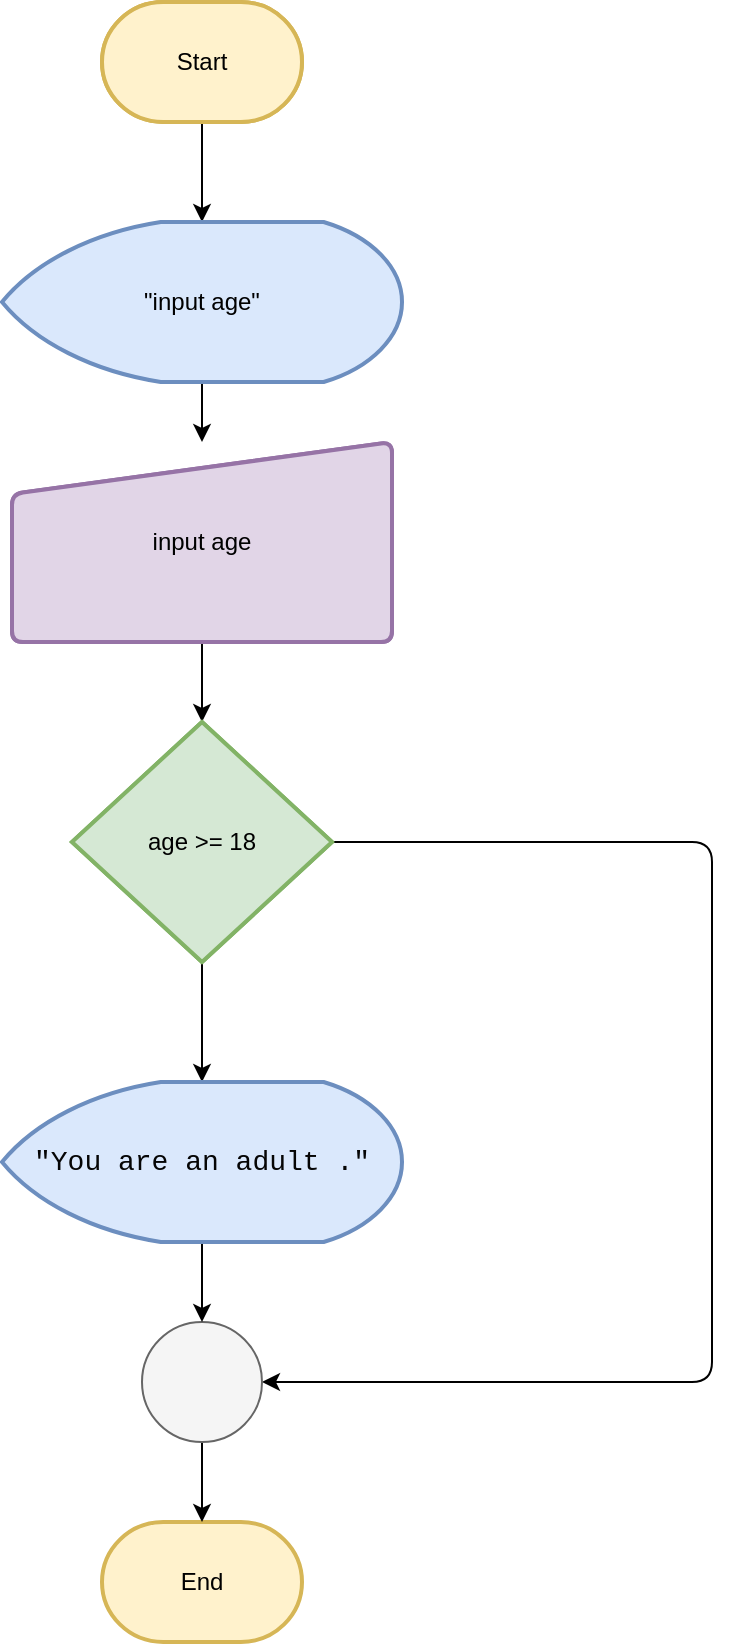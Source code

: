 <mxfile>
    <diagram id="UwWHcxlskbak2OqrDXpZ" name="Page-1">
        <mxGraphModel dx="1631" dy="926" grid="1" gridSize="10" guides="1" tooltips="1" connect="1" arrows="1" fold="1" page="1" pageScale="1" pageWidth="850" pageHeight="1100" math="0" shadow="0">
            <root>
                <mxCell id="0"/>
                <mxCell id="1" parent="0"/>
                <mxCell id="2" value="" style="strokeWidth=2;html=1;shape=mxgraph.flowchart.terminator;whiteSpace=wrap;fillColor=#fff2cc;strokeColor=#d6b656;fontColor=#000000;" vertex="1" parent="1">
                    <mxGeometry x="375" y="90" width="100" height="60" as="geometry"/>
                </mxCell>
                <mxCell id="3" value="End" style="strokeWidth=2;html=1;shape=mxgraph.flowchart.terminator;whiteSpace=wrap;fillColor=#fff2cc;strokeColor=#d6b656;fontColor=#000000;" vertex="1" parent="1">
                    <mxGeometry x="375" y="850" width="100" height="60" as="geometry"/>
                </mxCell>
                <mxCell id="7" value="" style="html=1;strokeWidth=2;shape=manualInput;whiteSpace=wrap;rounded=1;size=26;arcSize=11;fillColor=#e1d5e7;strokeColor=#9673a6;" vertex="1" parent="1">
                    <mxGeometry x="330" y="310" width="190" height="100" as="geometry"/>
                </mxCell>
                <mxCell id="8" value="" style="strokeWidth=2;html=1;shape=mxgraph.flowchart.decision;whiteSpace=wrap;fillColor=#d5e8d4;strokeColor=#82b366;" vertex="1" parent="1">
                    <mxGeometry x="360" y="450" width="130" height="120" as="geometry"/>
                </mxCell>
                <mxCell id="17" style="edgeStyle=none;html=1;exitX=0.5;exitY=1;exitDx=0;exitDy=0;exitPerimeter=0;entryX=0.5;entryY=0;entryDx=0;entryDy=0;entryPerimeter=0;fontColor=#050505;" edge="1" parent="1" source="11" target="12">
                    <mxGeometry relative="1" as="geometry"/>
                </mxCell>
                <mxCell id="11" value="Start" style="strokeWidth=2;html=1;shape=mxgraph.flowchart.terminator;whiteSpace=wrap;fillColor=#fff2cc;strokeColor=#d6b656;fontColor=#000000;" vertex="1" parent="1">
                    <mxGeometry x="375" y="90" width="100" height="60" as="geometry"/>
                </mxCell>
                <mxCell id="18" style="edgeStyle=none;html=1;entryX=0.5;entryY=0;entryDx=0;entryDy=0;fontColor=#050505;" edge="1" parent="1" source="12" target="13">
                    <mxGeometry relative="1" as="geometry"/>
                </mxCell>
                <mxCell id="12" value="&quot;input age&quot;" style="strokeWidth=2;html=1;shape=mxgraph.flowchart.display;whiteSpace=wrap;fillColor=#dae8fc;strokeColor=#6c8ebf;fontColor=#000000;" vertex="1" parent="1">
                    <mxGeometry x="325" y="200" width="200" height="80" as="geometry"/>
                </mxCell>
                <mxCell id="19" style="edgeStyle=none;html=1;entryX=0.5;entryY=0;entryDx=0;entryDy=0;entryPerimeter=0;fontColor=#050505;" edge="1" parent="1" source="13" target="14">
                    <mxGeometry relative="1" as="geometry"/>
                </mxCell>
                <mxCell id="13" value="input age" style="html=1;strokeWidth=2;shape=manualInput;whiteSpace=wrap;rounded=1;size=26;arcSize=11;fillColor=#e1d5e7;strokeColor=#9673a6;fontColor=#000000;" vertex="1" parent="1">
                    <mxGeometry x="330" y="310" width="190" height="100" as="geometry"/>
                </mxCell>
                <mxCell id="20" style="edgeStyle=none;html=1;exitX=0.5;exitY=1;exitDx=0;exitDy=0;exitPerimeter=0;entryX=0.5;entryY=0;entryDx=0;entryDy=0;entryPerimeter=0;fontColor=#050505;" edge="1" parent="1" source="14" target="16">
                    <mxGeometry relative="1" as="geometry"/>
                </mxCell>
                <mxCell id="23" style="edgeStyle=none;html=1;entryX=1;entryY=0.5;entryDx=0;entryDy=0;entryPerimeter=0;fontColor=#050505;" edge="1" parent="1" source="14" target="15">
                    <mxGeometry relative="1" as="geometry">
                        <Array as="points">
                            <mxPoint x="680" y="510"/>
                            <mxPoint x="680" y="780"/>
                        </Array>
                    </mxGeometry>
                </mxCell>
                <mxCell id="14" value="age &amp;gt;= 18" style="strokeWidth=2;html=1;shape=mxgraph.flowchart.decision;whiteSpace=wrap;fillColor=#d5e8d4;strokeColor=#82b366;fontColor=#000000;" vertex="1" parent="1">
                    <mxGeometry x="360" y="450" width="130" height="120" as="geometry"/>
                </mxCell>
                <mxCell id="22" style="edgeStyle=none;html=1;entryX=0.5;entryY=0;entryDx=0;entryDy=0;entryPerimeter=0;fontColor=#050505;" edge="1" parent="1" source="15" target="3">
                    <mxGeometry relative="1" as="geometry"/>
                </mxCell>
                <mxCell id="15" value="" style="verticalLabelPosition=bottom;verticalAlign=top;html=1;shape=mxgraph.flowchart.on-page_reference;fontColor=#333333;fillColor=#f5f5f5;strokeColor=#666666;" vertex="1" parent="1">
                    <mxGeometry x="395" y="750" width="60" height="60" as="geometry"/>
                </mxCell>
                <mxCell id="21" style="edgeStyle=none;html=1;entryX=0.5;entryY=0;entryDx=0;entryDy=0;entryPerimeter=0;fontColor=#050505;" edge="1" parent="1" source="16" target="15">
                    <mxGeometry relative="1" as="geometry"/>
                </mxCell>
                <mxCell id="16" value="&lt;div style=&quot;font-family: Consolas, &amp;quot;Courier New&amp;quot;, monospace; font-size: 14px; line-height: 19px;&quot;&gt;&lt;font color=&quot;#050505&quot;&gt;&quot;You are an adult .&quot;&lt;/font&gt;&lt;/div&gt;" style="strokeWidth=2;html=1;shape=mxgraph.flowchart.display;whiteSpace=wrap;fillColor=#dae8fc;strokeColor=#6c8ebf;fontColor=#000000;" vertex="1" parent="1">
                    <mxGeometry x="325" y="630" width="200" height="80" as="geometry"/>
                </mxCell>
                <mxCell id="24" value="&lt;font color=&quot;#ffffff&quot;&gt;False&lt;br&gt;&lt;br&gt;&lt;/font&gt;" style="text;html=1;align=center;verticalAlign=middle;resizable=0;points=[];autosize=1;strokeColor=none;fillColor=none;fontColor=#050505;" vertex="1" parent="1">
                    <mxGeometry x="545" y="490" width="50" height="40" as="geometry"/>
                </mxCell>
                <mxCell id="25" value="True&lt;br&gt;" style="text;html=1;align=center;verticalAlign=middle;resizable=0;points=[];autosize=1;strokeColor=none;fillColor=none;fontColor=#FFFFFF;" vertex="1" parent="1">
                    <mxGeometry x="425" y="580" width="50" height="30" as="geometry"/>
                </mxCell>
            </root>
        </mxGraphModel>
    </diagram>
</mxfile>